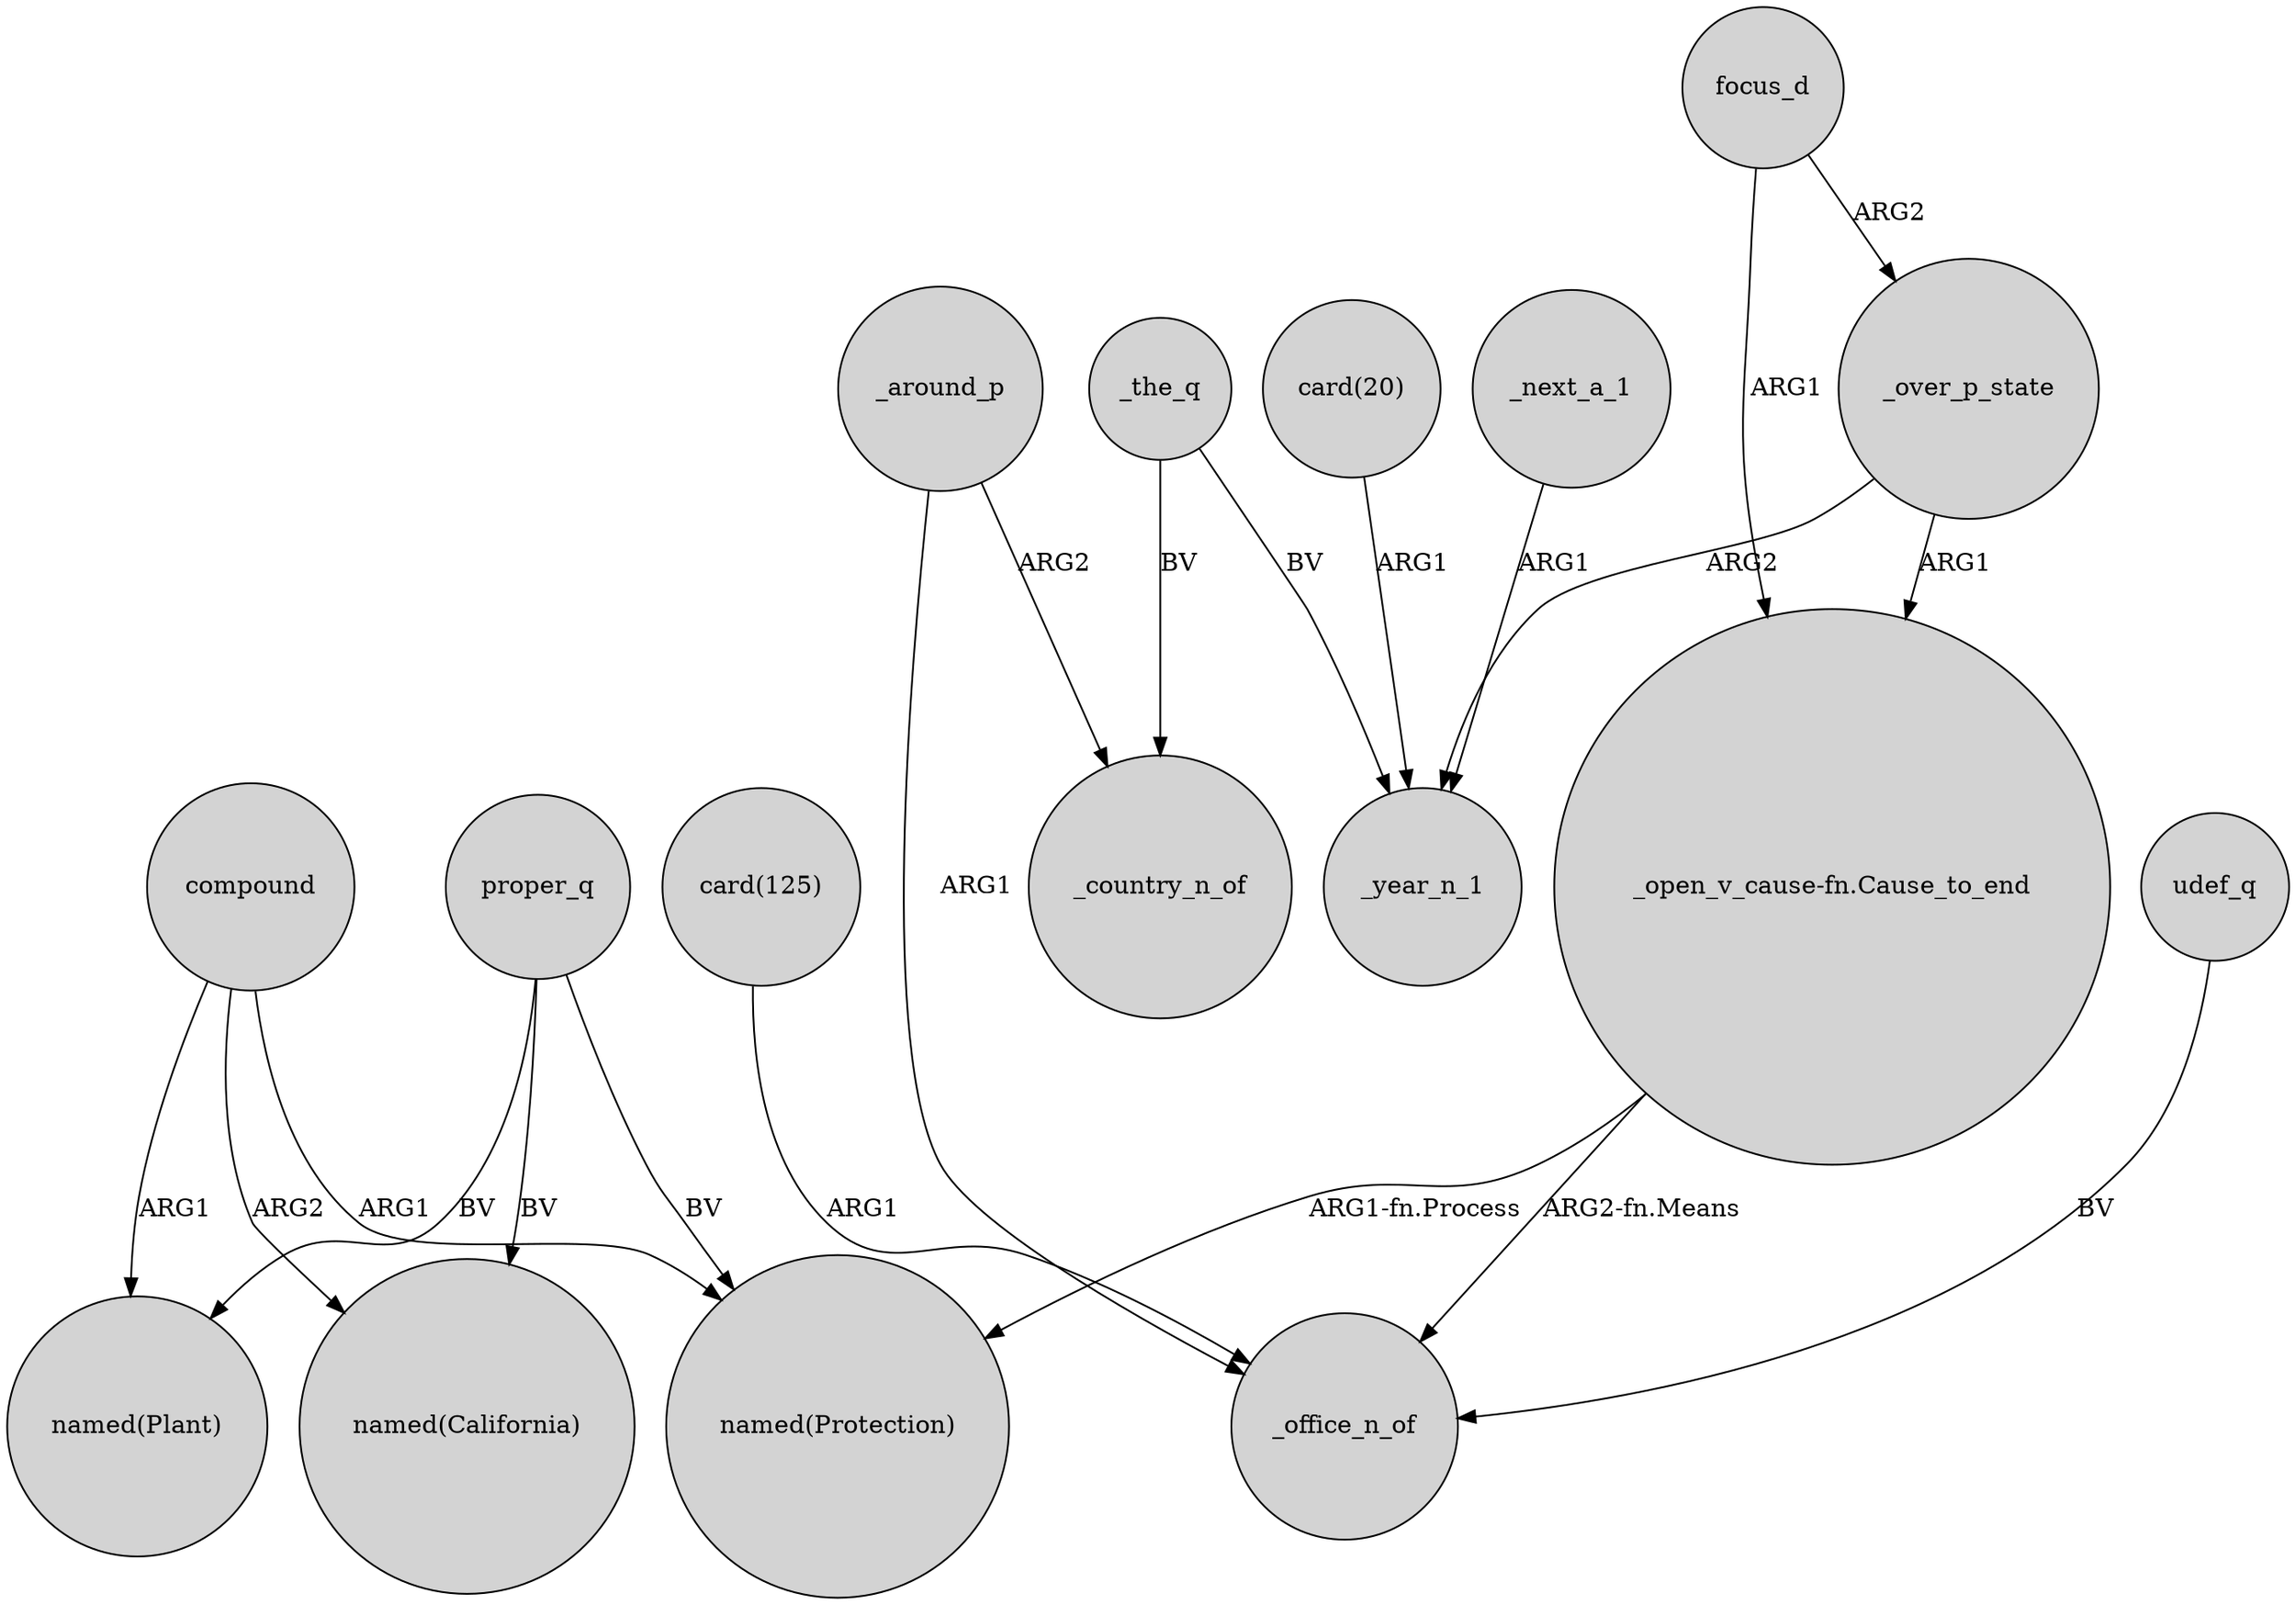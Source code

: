 digraph {
	node [shape=circle style=filled]
	compound -> "named(California)" [label=ARG2]
	"card(125)" -> _office_n_of [label=ARG1]
	_around_p -> _office_n_of [label=ARG1]
	compound -> "named(Protection)" [label=ARG1]
	proper_q -> "named(Plant)" [label=BV]
	"_open_v_cause-fn.Cause_to_end" -> _office_n_of [label="ARG2-fn.Means"]
	"card(20)" -> _year_n_1 [label=ARG1]
	_the_q -> _year_n_1 [label=BV]
	_the_q -> _country_n_of [label=BV]
	_around_p -> _country_n_of [label=ARG2]
	udef_q -> _office_n_of [label=BV]
	focus_d -> "_open_v_cause-fn.Cause_to_end" [label=ARG1]
	proper_q -> "named(Protection)" [label=BV]
	proper_q -> "named(California)" [label=BV]
	_next_a_1 -> _year_n_1 [label=ARG1]
	_over_p_state -> _year_n_1 [label=ARG2]
	compound -> "named(Plant)" [label=ARG1]
	_over_p_state -> "_open_v_cause-fn.Cause_to_end" [label=ARG1]
	"_open_v_cause-fn.Cause_to_end" -> "named(Protection)" [label="ARG1-fn.Process"]
	focus_d -> _over_p_state [label=ARG2]
}
